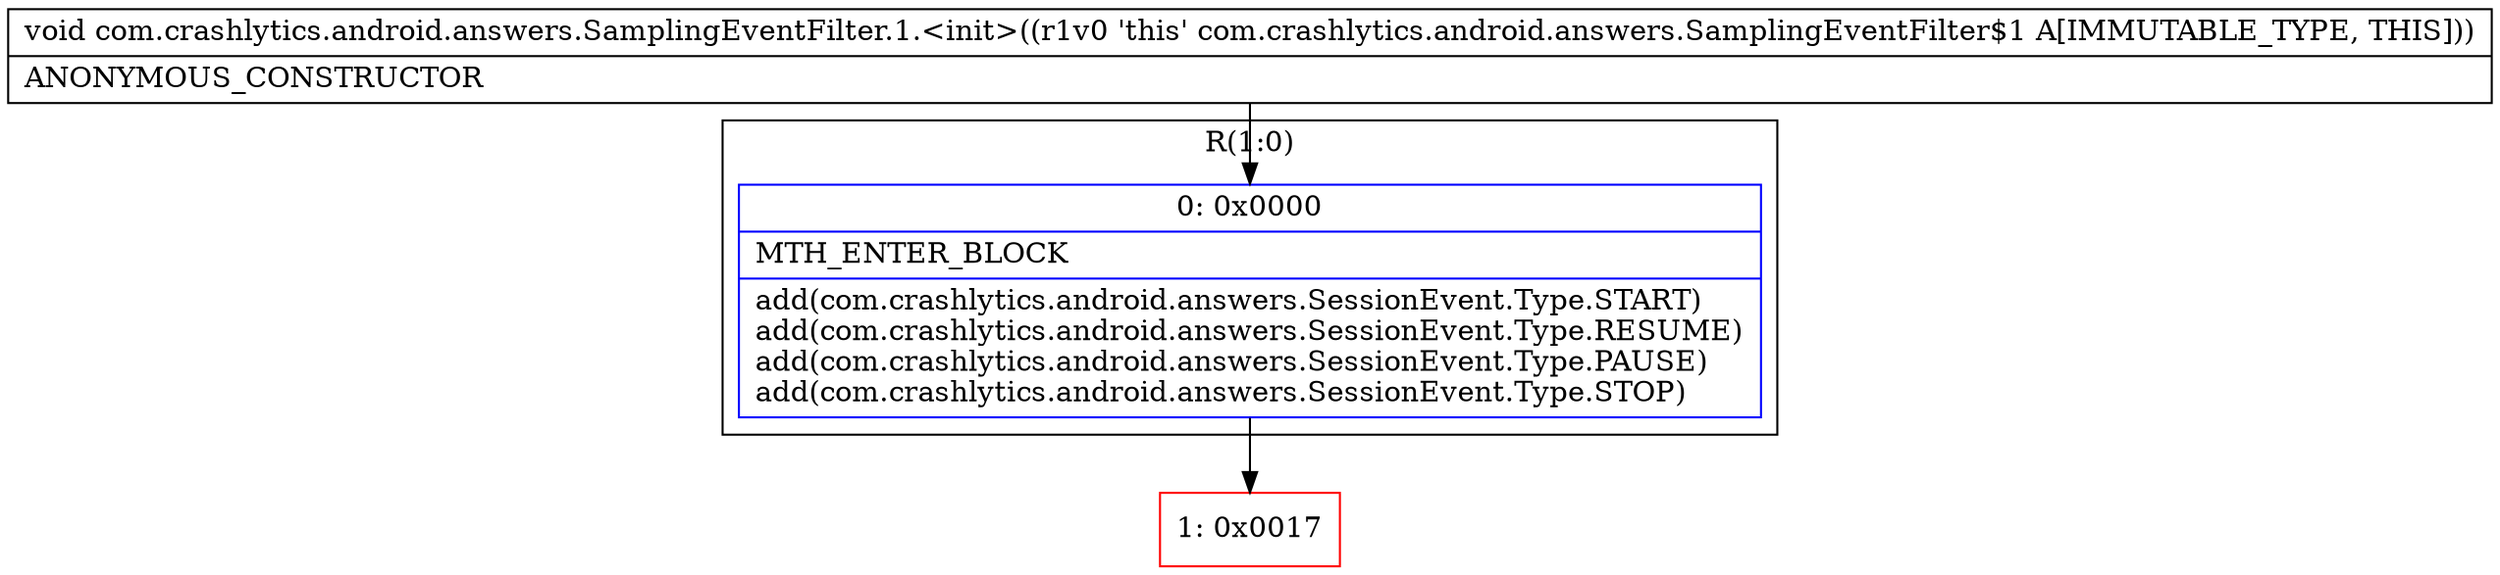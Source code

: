 digraph "CFG forcom.crashlytics.android.answers.SamplingEventFilter.1.\<init\>()V" {
subgraph cluster_Region_1939189144 {
label = "R(1:0)";
node [shape=record,color=blue];
Node_0 [shape=record,label="{0\:\ 0x0000|MTH_ENTER_BLOCK\l|add(com.crashlytics.android.answers.SessionEvent.Type.START)\ladd(com.crashlytics.android.answers.SessionEvent.Type.RESUME)\ladd(com.crashlytics.android.answers.SessionEvent.Type.PAUSE)\ladd(com.crashlytics.android.answers.SessionEvent.Type.STOP)\l}"];
}
Node_1 [shape=record,color=red,label="{1\:\ 0x0017}"];
MethodNode[shape=record,label="{void com.crashlytics.android.answers.SamplingEventFilter.1.\<init\>((r1v0 'this' com.crashlytics.android.answers.SamplingEventFilter$1 A[IMMUTABLE_TYPE, THIS]))  | ANONYMOUS_CONSTRUCTOR\l}"];
MethodNode -> Node_0;
Node_0 -> Node_1;
}

